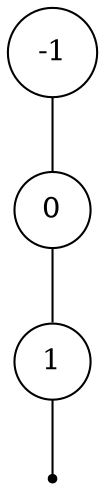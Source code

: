 digraph {
  edge [arrowhead = none, arrowtail=none];
treeimplementationSchroderTreeImpl1540e19d [label="-1", shape=circle, width=0.1];
treeimplementationSchroderTreeImpl1540e19d -> treeimplementationSchroderTreeImpl677327b6;
treeimplementationSchroderTreeImpl677327b6 [label="0", shape=circle, width=0.1];
treeimplementationSchroderTreeImpl677327b6 -> treeimplementationSchroderTreeImpl14ae5a5;
treeimplementationSchroderTreeImpl14ae5a5 [label="1", shape=circle, width=0.1];
treeimplementationSchroderTreeImpl14ae5a5 -> treeimplementationSchroderTreeImpl7f31245a;
treeimplementationSchroderTreeImpl7f31245a [label="", shape=point];
}